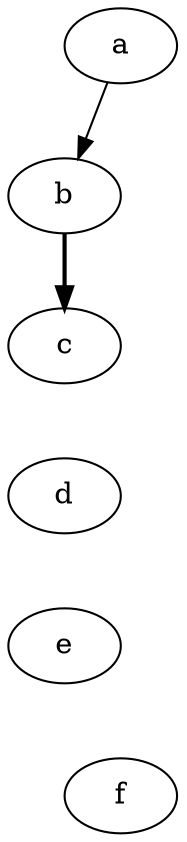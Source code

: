 digraph grow1 {
  a -> b
  b -> c [penwidth=2]
  c -> d [style=invis]
  d -> e [style=invis]
  e -> f [style=invis]
  f -> a [style=invis]
}
